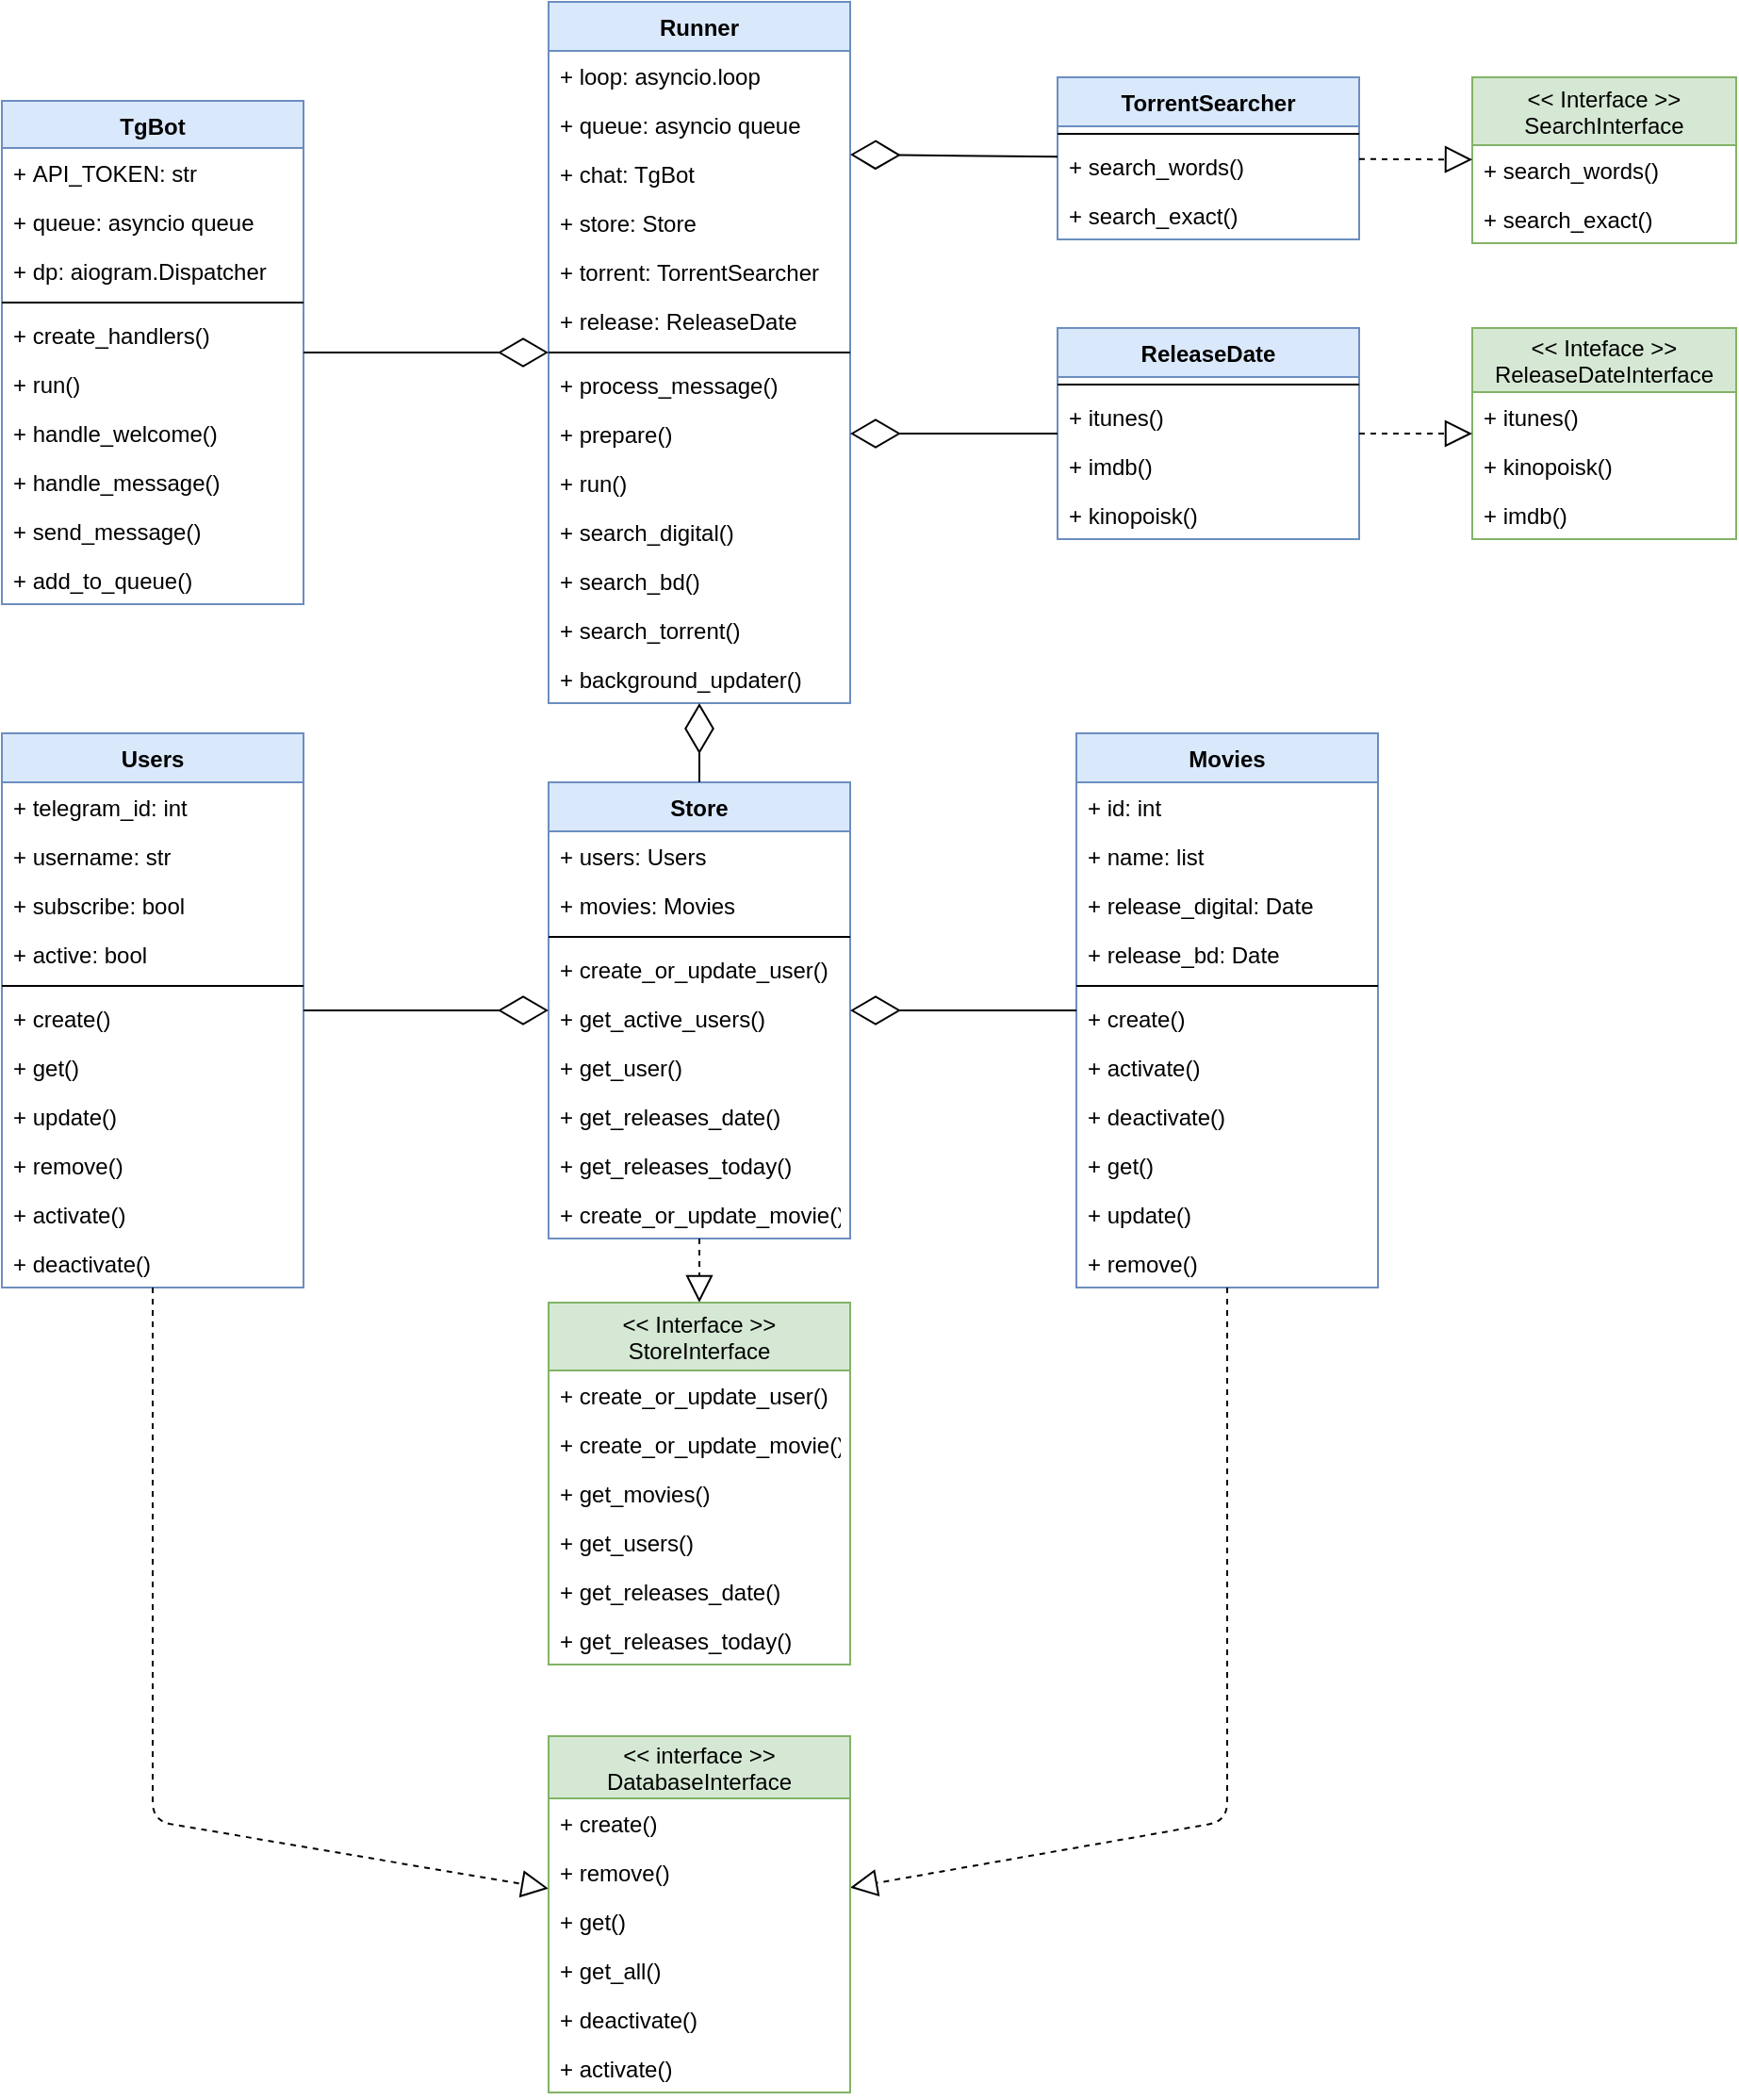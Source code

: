<mxfile version="12.5.3" type="device"><diagram name="Page-1" id="6133507b-19e7-1e82-6fc7-422aa6c4b21f"><mxGraphModel dx="1422" dy="821" grid="1" gridSize="10" guides="1" tooltips="1" connect="1" arrows="1" fold="1" page="1" pageScale="1" pageWidth="1100" pageHeight="850" background="#ffffff" math="0" shadow="0"><root><mxCell id="0"/><mxCell id="1" parent="0"/><mxCell id="A_A3yY_9cP4zEu8gquq9-5" value="Runner" style="swimlane;fontStyle=1;align=center;verticalAlign=top;childLayout=stackLayout;horizontal=1;startSize=26;horizontalStack=0;resizeParent=1;resizeParentMax=0;resizeLast=0;collapsible=1;marginBottom=0;fillColor=#dae8fc;strokeColor=#6c8ebf;" parent="1" vertex="1"><mxGeometry x="360" y="10" width="160" height="372" as="geometry"/></mxCell><mxCell id="n-fnsVEadGSnbu7D2a9y-12" value="+ loop: asyncio.loop" style="text;strokeColor=none;fillColor=none;align=left;verticalAlign=top;spacingLeft=4;spacingRight=4;overflow=hidden;rotatable=0;points=[[0,0.5],[1,0.5]];portConstraint=eastwest;dashed=1;dashPattern=1 4;" parent="A_A3yY_9cP4zEu8gquq9-5" vertex="1"><mxGeometry y="26" width="160" height="26" as="geometry"/></mxCell><mxCell id="n-fnsVEadGSnbu7D2a9y-112" value="+ queue: asyncio queue" style="text;strokeColor=none;fillColor=none;align=left;verticalAlign=top;spacingLeft=4;spacingRight=4;overflow=hidden;rotatable=0;points=[[0,0.5],[1,0.5]];portConstraint=eastwest;dashed=1;dashPattern=1 4;" parent="A_A3yY_9cP4zEu8gquq9-5" vertex="1"><mxGeometry y="52" width="160" height="26" as="geometry"/></mxCell><mxCell id="A_A3yY_9cP4zEu8gquq9-6" value="+ chat: TgBot" style="text;strokeColor=none;fillColor=none;align=left;verticalAlign=top;spacingLeft=4;spacingRight=4;overflow=hidden;rotatable=0;points=[[0,0.5],[1,0.5]];portConstraint=eastwest;dashed=1;dashPattern=1 4;" parent="A_A3yY_9cP4zEu8gquq9-5" vertex="1"><mxGeometry y="78" width="160" height="26" as="geometry"/></mxCell><mxCell id="A_A3yY_9cP4zEu8gquq9-9" value="+ store: Store" style="text;strokeColor=none;fillColor=none;align=left;verticalAlign=top;spacingLeft=4;spacingRight=4;overflow=hidden;rotatable=0;points=[[0,0.5],[1,0.5]];portConstraint=eastwest;dashed=1;dashPattern=1 4;" parent="A_A3yY_9cP4zEu8gquq9-5" vertex="1"><mxGeometry y="104" width="160" height="26" as="geometry"/></mxCell><mxCell id="n-fnsVEadGSnbu7D2a9y-109" value="+ torrent: TorrentSearcher" style="text;strokeColor=none;fillColor=none;align=left;verticalAlign=top;spacingLeft=4;spacingRight=4;overflow=hidden;rotatable=0;points=[[0,0.5],[1,0.5]];portConstraint=eastwest;dashed=1;dashPattern=1 4;" parent="A_A3yY_9cP4zEu8gquq9-5" vertex="1"><mxGeometry y="130" width="160" height="26" as="geometry"/></mxCell><mxCell id="n-fnsVEadGSnbu7D2a9y-110" value="+ release: ReleaseDate" style="text;strokeColor=none;fillColor=none;align=left;verticalAlign=top;spacingLeft=4;spacingRight=4;overflow=hidden;rotatable=0;points=[[0,0.5],[1,0.5]];portConstraint=eastwest;dashed=1;dashPattern=1 4;" parent="A_A3yY_9cP4zEu8gquq9-5" vertex="1"><mxGeometry y="156" width="160" height="26" as="geometry"/></mxCell><mxCell id="A_A3yY_9cP4zEu8gquq9-7" value="" style="line;strokeWidth=1;fillColor=none;align=left;verticalAlign=middle;spacingTop=-1;spacingLeft=3;spacingRight=3;rotatable=0;labelPosition=right;points=[];portConstraint=eastwest;" parent="A_A3yY_9cP4zEu8gquq9-5" vertex="1"><mxGeometry y="182" width="160" height="8" as="geometry"/></mxCell><mxCell id="A_A3yY_9cP4zEu8gquq9-8" value="+ process_message()" style="text;strokeColor=none;fillColor=none;align=left;verticalAlign=top;spacingLeft=4;spacingRight=4;overflow=hidden;rotatable=0;points=[[0,0.5],[1,0.5]];portConstraint=eastwest;" parent="A_A3yY_9cP4zEu8gquq9-5" vertex="1"><mxGeometry y="190" width="160" height="26" as="geometry"/></mxCell><mxCell id="n-fnsVEadGSnbu7D2a9y-15" value="+ prepare()" style="text;strokeColor=none;fillColor=none;align=left;verticalAlign=top;spacingLeft=4;spacingRight=4;overflow=hidden;rotatable=0;points=[[0,0.5],[1,0.5]];portConstraint=eastwest;" parent="A_A3yY_9cP4zEu8gquq9-5" vertex="1"><mxGeometry y="216" width="160" height="26" as="geometry"/></mxCell><mxCell id="n-fnsVEadGSnbu7D2a9y-17" value="+ run()" style="text;strokeColor=none;fillColor=none;align=left;verticalAlign=top;spacingLeft=4;spacingRight=4;overflow=hidden;rotatable=0;points=[[0,0.5],[1,0.5]];portConstraint=eastwest;" parent="A_A3yY_9cP4zEu8gquq9-5" vertex="1"><mxGeometry y="242" width="160" height="26" as="geometry"/></mxCell><mxCell id="n-fnsVEadGSnbu7D2a9y-16" value="+ search_digital()" style="text;strokeColor=none;fillColor=none;align=left;verticalAlign=top;spacingLeft=4;spacingRight=4;overflow=hidden;rotatable=0;points=[[0,0.5],[1,0.5]];portConstraint=eastwest;" parent="A_A3yY_9cP4zEu8gquq9-5" vertex="1"><mxGeometry y="268" width="160" height="26" as="geometry"/></mxCell><mxCell id="n-fnsVEadGSnbu7D2a9y-14" value="+ search_bd()" style="text;strokeColor=none;fillColor=none;align=left;verticalAlign=top;spacingLeft=4;spacingRight=4;overflow=hidden;rotatable=0;points=[[0,0.5],[1,0.5]];portConstraint=eastwest;" parent="A_A3yY_9cP4zEu8gquq9-5" vertex="1"><mxGeometry y="294" width="160" height="26" as="geometry"/></mxCell><mxCell id="n-fnsVEadGSnbu7D2a9y-13" value="+ search_torrent()" style="text;strokeColor=none;fillColor=none;align=left;verticalAlign=top;spacingLeft=4;spacingRight=4;overflow=hidden;rotatable=0;points=[[0,0.5],[1,0.5]];portConstraint=eastwest;" parent="A_A3yY_9cP4zEu8gquq9-5" vertex="1"><mxGeometry y="320" width="160" height="26" as="geometry"/></mxCell><mxCell id="n-fnsVEadGSnbu7D2a9y-126" value="+ background_updater()" style="text;strokeColor=none;fillColor=none;align=left;verticalAlign=top;spacingLeft=4;spacingRight=4;overflow=hidden;rotatable=0;points=[[0,0.5],[1,0.5]];portConstraint=eastwest;" parent="A_A3yY_9cP4zEu8gquq9-5" vertex="1"><mxGeometry y="346" width="160" height="26" as="geometry"/></mxCell><mxCell id="n-fnsVEadGSnbu7D2a9y-1" value="TgBot" style="swimlane;fontStyle=1;align=center;verticalAlign=top;childLayout=stackLayout;horizontal=1;startSize=25;horizontalStack=0;resizeParent=1;resizeParentMax=0;resizeLast=0;collapsible=1;marginBottom=0;fillColor=#dae8fc;strokeColor=#6c8ebf;" parent="1" vertex="1"><mxGeometry x="70" y="62.5" width="160" height="267" as="geometry"/></mxCell><mxCell id="n-fnsVEadGSnbu7D2a9y-2" value="+ API_TOKEN: str" style="text;align=left;verticalAlign=top;spacingLeft=4;spacingRight=4;overflow=hidden;rotatable=0;points=[[0,0.5],[1,0.5]];portConstraint=eastwest;" parent="n-fnsVEadGSnbu7D2a9y-1" vertex="1"><mxGeometry y="25" width="160" height="26" as="geometry"/></mxCell><mxCell id="n-fnsVEadGSnbu7D2a9y-5" value="+ queue: asyncio queue" style="text;strokeColor=none;fillColor=none;align=left;verticalAlign=top;spacingLeft=4;spacingRight=4;overflow=hidden;rotatable=0;points=[[0,0.5],[1,0.5]];portConstraint=eastwest;" parent="n-fnsVEadGSnbu7D2a9y-1" vertex="1"><mxGeometry y="51" width="160" height="26" as="geometry"/></mxCell><mxCell id="n-fnsVEadGSnbu7D2a9y-6" value="+ dp: aiogram.Dispatcher" style="text;strokeColor=none;fillColor=none;align=left;verticalAlign=top;spacingLeft=4;spacingRight=4;overflow=hidden;rotatable=0;points=[[0,0.5],[1,0.5]];portConstraint=eastwest;" parent="n-fnsVEadGSnbu7D2a9y-1" vertex="1"><mxGeometry y="77" width="160" height="26" as="geometry"/></mxCell><mxCell id="n-fnsVEadGSnbu7D2a9y-3" value="" style="line;strokeWidth=1;fillColor=none;align=left;verticalAlign=middle;spacingTop=-1;spacingLeft=3;spacingRight=3;rotatable=0;labelPosition=right;points=[];portConstraint=eastwest;" parent="n-fnsVEadGSnbu7D2a9y-1" vertex="1"><mxGeometry y="103" width="160" height="8" as="geometry"/></mxCell><mxCell id="n-fnsVEadGSnbu7D2a9y-4" value="+ create_handlers()" style="text;strokeColor=none;fillColor=none;align=left;verticalAlign=top;spacingLeft=4;spacingRight=4;overflow=hidden;rotatable=0;points=[[0,0.5],[1,0.5]];portConstraint=eastwest;" parent="n-fnsVEadGSnbu7D2a9y-1" vertex="1"><mxGeometry y="111" width="160" height="26" as="geometry"/></mxCell><mxCell id="n-fnsVEadGSnbu7D2a9y-9" value="+ run()" style="text;strokeColor=none;fillColor=none;align=left;verticalAlign=top;spacingLeft=4;spacingRight=4;overflow=hidden;rotatable=0;points=[[0,0.5],[1,0.5]];portConstraint=eastwest;" parent="n-fnsVEadGSnbu7D2a9y-1" vertex="1"><mxGeometry y="137" width="160" height="26" as="geometry"/></mxCell><mxCell id="n-fnsVEadGSnbu7D2a9y-7" value="+ handle_welcome()" style="text;strokeColor=none;fillColor=none;align=left;verticalAlign=top;spacingLeft=4;spacingRight=4;overflow=hidden;rotatable=0;points=[[0,0.5],[1,0.5]];portConstraint=eastwest;" parent="n-fnsVEadGSnbu7D2a9y-1" vertex="1"><mxGeometry y="163" width="160" height="26" as="geometry"/></mxCell><mxCell id="n-fnsVEadGSnbu7D2a9y-111" value="+ handle_message()" style="text;strokeColor=none;fillColor=none;align=left;verticalAlign=top;spacingLeft=4;spacingRight=4;overflow=hidden;rotatable=0;points=[[0,0.5],[1,0.5]];portConstraint=eastwest;" parent="n-fnsVEadGSnbu7D2a9y-1" vertex="1"><mxGeometry y="189" width="160" height="26" as="geometry"/></mxCell><mxCell id="n-fnsVEadGSnbu7D2a9y-8" value="+ send_message()" style="text;strokeColor=none;fillColor=none;align=left;verticalAlign=top;spacingLeft=4;spacingRight=4;overflow=hidden;rotatable=0;points=[[0,0.5],[1,0.5]];portConstraint=eastwest;" parent="n-fnsVEadGSnbu7D2a9y-1" vertex="1"><mxGeometry y="215" width="160" height="26" as="geometry"/></mxCell><mxCell id="n-fnsVEadGSnbu7D2a9y-108" value="+ add_to_queue()" style="text;strokeColor=none;fillColor=none;align=left;verticalAlign=top;spacingLeft=4;spacingRight=4;overflow=hidden;rotatable=0;points=[[0,0.5],[1,0.5]];portConstraint=eastwest;" parent="n-fnsVEadGSnbu7D2a9y-1" vertex="1"><mxGeometry y="241" width="160" height="26" as="geometry"/></mxCell><mxCell id="n-fnsVEadGSnbu7D2a9y-27" value="TorrentSearcher" style="swimlane;fontStyle=1;align=center;verticalAlign=top;childLayout=stackLayout;horizontal=1;startSize=26;horizontalStack=0;resizeParent=1;resizeParentMax=0;resizeLast=0;collapsible=1;marginBottom=0;fillColor=#dae8fc;strokeColor=#6c8ebf;" parent="1" vertex="1"><mxGeometry x="630" y="50" width="160" height="86" as="geometry"/></mxCell><mxCell id="n-fnsVEadGSnbu7D2a9y-29" value="" style="line;strokeWidth=1;fillColor=none;align=left;verticalAlign=middle;spacingTop=-1;spacingLeft=3;spacingRight=3;rotatable=0;labelPosition=right;points=[];portConstraint=eastwest;" parent="n-fnsVEadGSnbu7D2a9y-27" vertex="1"><mxGeometry y="26" width="160" height="8" as="geometry"/></mxCell><mxCell id="n-fnsVEadGSnbu7D2a9y-93" value="+ search_words()" style="text;strokeColor=none;fillColor=none;align=left;verticalAlign=top;spacingLeft=4;spacingRight=4;overflow=hidden;rotatable=0;points=[[0,0.5],[1,0.5]];portConstraint=eastwest;" parent="n-fnsVEadGSnbu7D2a9y-27" vertex="1"><mxGeometry y="34" width="160" height="26" as="geometry"/></mxCell><mxCell id="n-fnsVEadGSnbu7D2a9y-94" value="+ search_exact()" style="text;strokeColor=none;fillColor=none;align=left;verticalAlign=top;spacingLeft=4;spacingRight=4;overflow=hidden;rotatable=0;points=[[0,0.5],[1,0.5]];portConstraint=eastwest;" parent="n-fnsVEadGSnbu7D2a9y-27" vertex="1"><mxGeometry y="60" width="160" height="26" as="geometry"/></mxCell><mxCell id="n-fnsVEadGSnbu7D2a9y-32" value="Store" style="swimlane;fontStyle=1;align=center;verticalAlign=top;childLayout=stackLayout;horizontal=1;startSize=26;horizontalStack=0;resizeParent=1;resizeParentMax=0;resizeLast=0;collapsible=1;marginBottom=0;fillColor=#dae8fc;strokeColor=#6c8ebf;" parent="1" vertex="1"><mxGeometry x="360" y="424" width="160" height="242" as="geometry"/></mxCell><mxCell id="n-fnsVEadGSnbu7D2a9y-33" value="+ users: Users" style="text;strokeColor=none;fillColor=none;align=left;verticalAlign=top;spacingLeft=4;spacingRight=4;overflow=hidden;rotatable=0;points=[[0,0.5],[1,0.5]];portConstraint=eastwest;" parent="n-fnsVEadGSnbu7D2a9y-32" vertex="1"><mxGeometry y="26" width="160" height="26" as="geometry"/></mxCell><mxCell id="n-fnsVEadGSnbu7D2a9y-72" value="+ movies: Movies" style="text;strokeColor=none;fillColor=none;align=left;verticalAlign=top;spacingLeft=4;spacingRight=4;overflow=hidden;rotatable=0;points=[[0,0.5],[1,0.5]];portConstraint=eastwest;" parent="n-fnsVEadGSnbu7D2a9y-32" vertex="1"><mxGeometry y="52" width="160" height="26" as="geometry"/></mxCell><mxCell id="n-fnsVEadGSnbu7D2a9y-34" value="" style="line;strokeWidth=1;fillColor=none;align=left;verticalAlign=middle;spacingTop=-1;spacingLeft=3;spacingRight=3;rotatable=0;labelPosition=right;points=[];portConstraint=eastwest;" parent="n-fnsVEadGSnbu7D2a9y-32" vertex="1"><mxGeometry y="78" width="160" height="8" as="geometry"/></mxCell><mxCell id="n-fnsVEadGSnbu7D2a9y-95" value="+ create_or_update_user()" style="text;strokeColor=none;fillColor=none;align=left;verticalAlign=top;spacingLeft=4;spacingRight=4;overflow=hidden;rotatable=0;points=[[0,0.5],[1,0.5]];portConstraint=eastwest;" parent="n-fnsVEadGSnbu7D2a9y-32" vertex="1"><mxGeometry y="86" width="160" height="26" as="geometry"/></mxCell><mxCell id="kisDshBuCHSeJyXTwReB-1" value="+ get_active_users()" style="text;strokeColor=none;fillColor=none;align=left;verticalAlign=top;spacingLeft=4;spacingRight=4;overflow=hidden;rotatable=0;points=[[0,0.5],[1,0.5]];portConstraint=eastwest;" vertex="1" parent="n-fnsVEadGSnbu7D2a9y-32"><mxGeometry y="112" width="160" height="26" as="geometry"/></mxCell><mxCell id="kisDshBuCHSeJyXTwReB-2" value="+ get_user()" style="text;strokeColor=none;fillColor=none;align=left;verticalAlign=top;spacingLeft=4;spacingRight=4;overflow=hidden;rotatable=0;points=[[0,0.5],[1,0.5]];portConstraint=eastwest;" vertex="1" parent="n-fnsVEadGSnbu7D2a9y-32"><mxGeometry y="138" width="160" height="26" as="geometry"/></mxCell><mxCell id="n-fnsVEadGSnbu7D2a9y-98" value="+ get_releases_date()" style="text;strokeColor=none;fillColor=none;align=left;verticalAlign=top;spacingLeft=4;spacingRight=4;overflow=hidden;rotatable=0;points=[[0,0.5],[1,0.5]];portConstraint=eastwest;" parent="n-fnsVEadGSnbu7D2a9y-32" vertex="1"><mxGeometry y="164" width="160" height="26" as="geometry"/></mxCell><mxCell id="n-fnsVEadGSnbu7D2a9y-97" value="+ get_releases_today()" style="text;strokeColor=none;fillColor=none;align=left;verticalAlign=top;spacingLeft=4;spacingRight=4;overflow=hidden;rotatable=0;points=[[0,0.5],[1,0.5]];portConstraint=eastwest;" parent="n-fnsVEadGSnbu7D2a9y-32" vertex="1"><mxGeometry y="190" width="160" height="26" as="geometry"/></mxCell><mxCell id="n-fnsVEadGSnbu7D2a9y-96" value="+ create_or_update_movie()" style="text;strokeColor=none;fillColor=none;align=left;verticalAlign=top;spacingLeft=4;spacingRight=4;overflow=hidden;rotatable=0;points=[[0,0.5],[1,0.5]];portConstraint=eastwest;" parent="n-fnsVEadGSnbu7D2a9y-32" vertex="1"><mxGeometry y="216" width="160" height="26" as="geometry"/></mxCell><mxCell id="n-fnsVEadGSnbu7D2a9y-36" value="Users" style="swimlane;fontStyle=1;align=center;verticalAlign=top;childLayout=stackLayout;horizontal=1;startSize=26;horizontalStack=0;resizeParent=1;resizeParentMax=0;resizeLast=0;collapsible=1;marginBottom=0;fillColor=#dae8fc;strokeColor=#6c8ebf;" parent="1" vertex="1"><mxGeometry x="70" y="398" width="160" height="294" as="geometry"/></mxCell><mxCell id="n-fnsVEadGSnbu7D2a9y-37" value="+ telegram_id: int" style="text;strokeColor=none;fillColor=none;align=left;verticalAlign=top;spacingLeft=4;spacingRight=4;overflow=hidden;rotatable=0;points=[[0,0.5],[1,0.5]];portConstraint=eastwest;" parent="n-fnsVEadGSnbu7D2a9y-36" vertex="1"><mxGeometry y="26" width="160" height="26" as="geometry"/></mxCell><mxCell id="n-fnsVEadGSnbu7D2a9y-49" value="+ username: str" style="text;strokeColor=none;fillColor=none;align=left;verticalAlign=top;spacingLeft=4;spacingRight=4;overflow=hidden;rotatable=0;points=[[0,0.5],[1,0.5]];portConstraint=eastwest;" parent="n-fnsVEadGSnbu7D2a9y-36" vertex="1"><mxGeometry y="52" width="160" height="26" as="geometry"/></mxCell><mxCell id="n-fnsVEadGSnbu7D2a9y-50" value="+ subscribe: bool" style="text;strokeColor=none;fillColor=none;align=left;verticalAlign=top;spacingLeft=4;spacingRight=4;overflow=hidden;rotatable=0;points=[[0,0.5],[1,0.5]];portConstraint=eastwest;" parent="n-fnsVEadGSnbu7D2a9y-36" vertex="1"><mxGeometry y="78" width="160" height="26" as="geometry"/></mxCell><mxCell id="n-fnsVEadGSnbu7D2a9y-51" value="+ active: bool" style="text;strokeColor=none;fillColor=none;align=left;verticalAlign=top;spacingLeft=4;spacingRight=4;overflow=hidden;rotatable=0;points=[[0,0.5],[1,0.5]];portConstraint=eastwest;" parent="n-fnsVEadGSnbu7D2a9y-36" vertex="1"><mxGeometry y="104" width="160" height="26" as="geometry"/></mxCell><mxCell id="n-fnsVEadGSnbu7D2a9y-38" value="" style="line;strokeWidth=1;fillColor=none;align=left;verticalAlign=middle;spacingTop=-1;spacingLeft=3;spacingRight=3;rotatable=0;labelPosition=right;points=[];portConstraint=eastwest;" parent="n-fnsVEadGSnbu7D2a9y-36" vertex="1"><mxGeometry y="130" width="160" height="8" as="geometry"/></mxCell><mxCell id="n-fnsVEadGSnbu7D2a9y-54" value="+ create()" style="text;strokeColor=none;fillColor=none;align=left;verticalAlign=top;spacingLeft=4;spacingRight=4;overflow=hidden;rotatable=0;points=[[0,0.5],[1,0.5]];portConstraint=eastwest;" parent="n-fnsVEadGSnbu7D2a9y-36" vertex="1"><mxGeometry y="138" width="160" height="26" as="geometry"/></mxCell><mxCell id="n-fnsVEadGSnbu7D2a9y-39" value="+ get()" style="text;strokeColor=none;fillColor=none;align=left;verticalAlign=top;spacingLeft=4;spacingRight=4;overflow=hidden;rotatable=0;points=[[0,0.5],[1,0.5]];portConstraint=eastwest;" parent="n-fnsVEadGSnbu7D2a9y-36" vertex="1"><mxGeometry y="164" width="160" height="26" as="geometry"/></mxCell><mxCell id="n-fnsVEadGSnbu7D2a9y-52" value="+ update()" style="text;strokeColor=none;fillColor=none;align=left;verticalAlign=top;spacingLeft=4;spacingRight=4;overflow=hidden;rotatable=0;points=[[0,0.5],[1,0.5]];portConstraint=eastwest;" parent="n-fnsVEadGSnbu7D2a9y-36" vertex="1"><mxGeometry y="190" width="160" height="26" as="geometry"/></mxCell><mxCell id="n-fnsVEadGSnbu7D2a9y-53" value="+ remove()" style="text;strokeColor=none;fillColor=none;align=left;verticalAlign=top;spacingLeft=4;spacingRight=4;overflow=hidden;rotatable=0;points=[[0,0.5],[1,0.5]];portConstraint=eastwest;" parent="n-fnsVEadGSnbu7D2a9y-36" vertex="1"><mxGeometry y="216" width="160" height="26" as="geometry"/></mxCell><mxCell id="n-fnsVEadGSnbu7D2a9y-55" value="+ activate()" style="text;strokeColor=none;fillColor=none;align=left;verticalAlign=top;spacingLeft=4;spacingRight=4;overflow=hidden;rotatable=0;points=[[0,0.5],[1,0.5]];portConstraint=eastwest;" parent="n-fnsVEadGSnbu7D2a9y-36" vertex="1"><mxGeometry y="242" width="160" height="26" as="geometry"/></mxCell><mxCell id="n-fnsVEadGSnbu7D2a9y-56" value="+ deactivate()" style="text;strokeColor=none;fillColor=none;align=left;verticalAlign=top;spacingLeft=4;spacingRight=4;overflow=hidden;rotatable=0;points=[[0,0.5],[1,0.5]];portConstraint=eastwest;" parent="n-fnsVEadGSnbu7D2a9y-36" vertex="1"><mxGeometry y="268" width="160" height="26" as="geometry"/></mxCell><mxCell id="n-fnsVEadGSnbu7D2a9y-40" value="Movies" style="swimlane;fontStyle=1;align=center;verticalAlign=top;childLayout=stackLayout;horizontal=1;startSize=26;horizontalStack=0;resizeParent=1;resizeParentMax=0;resizeLast=0;collapsible=1;marginBottom=0;fillColor=#dae8fc;strokeColor=#6c8ebf;" parent="1" vertex="1"><mxGeometry x="640" y="398" width="160" height="294" as="geometry"/></mxCell><mxCell id="n-fnsVEadGSnbu7D2a9y-41" value="+ id: int" style="text;strokeColor=none;fillColor=none;align=left;verticalAlign=top;spacingLeft=4;spacingRight=4;overflow=hidden;rotatable=0;points=[[0,0.5],[1,0.5]];portConstraint=eastwest;" parent="n-fnsVEadGSnbu7D2a9y-40" vertex="1"><mxGeometry y="26" width="160" height="26" as="geometry"/></mxCell><mxCell id="n-fnsVEadGSnbu7D2a9y-59" value="+ name: list" style="text;strokeColor=none;fillColor=none;align=left;verticalAlign=top;spacingLeft=4;spacingRight=4;overflow=hidden;rotatable=0;points=[[0,0.5],[1,0.5]];portConstraint=eastwest;" parent="n-fnsVEadGSnbu7D2a9y-40" vertex="1"><mxGeometry y="52" width="160" height="26" as="geometry"/></mxCell><mxCell id="n-fnsVEadGSnbu7D2a9y-60" value="+ release_digital: Date" style="text;strokeColor=none;fillColor=none;align=left;verticalAlign=top;spacingLeft=4;spacingRight=4;overflow=hidden;rotatable=0;points=[[0,0.5],[1,0.5]];portConstraint=eastwest;" parent="n-fnsVEadGSnbu7D2a9y-40" vertex="1"><mxGeometry y="78" width="160" height="26" as="geometry"/></mxCell><mxCell id="n-fnsVEadGSnbu7D2a9y-62" value="+ release_bd: Date" style="text;strokeColor=none;fillColor=none;align=left;verticalAlign=top;spacingLeft=4;spacingRight=4;overflow=hidden;rotatable=0;points=[[0,0.5],[1,0.5]];portConstraint=eastwest;" parent="n-fnsVEadGSnbu7D2a9y-40" vertex="1"><mxGeometry y="104" width="160" height="26" as="geometry"/></mxCell><mxCell id="n-fnsVEadGSnbu7D2a9y-42" value="" style="line;strokeWidth=1;fillColor=none;align=left;verticalAlign=middle;spacingTop=-1;spacingLeft=3;spacingRight=3;rotatable=0;labelPosition=right;points=[];portConstraint=eastwest;" parent="n-fnsVEadGSnbu7D2a9y-40" vertex="1"><mxGeometry y="130" width="160" height="8" as="geometry"/></mxCell><mxCell id="YgwN0Q7a7En2pJFjrs_2-22" value="+ create()" style="text;strokeColor=none;fillColor=none;align=left;verticalAlign=top;spacingLeft=4;spacingRight=4;overflow=hidden;rotatable=0;points=[[0,0.5],[1,0.5]];portConstraint=eastwest;" parent="n-fnsVEadGSnbu7D2a9y-40" vertex="1"><mxGeometry y="138" width="160" height="26" as="geometry"/></mxCell><mxCell id="YgwN0Q7a7En2pJFjrs_2-27" value="+ activate()" style="text;strokeColor=none;fillColor=none;align=left;verticalAlign=top;spacingLeft=4;spacingRight=4;overflow=hidden;rotatable=0;points=[[0,0.5],[1,0.5]];portConstraint=eastwest;" parent="n-fnsVEadGSnbu7D2a9y-40" vertex="1"><mxGeometry y="164" width="160" height="26" as="geometry"/></mxCell><mxCell id="YgwN0Q7a7En2pJFjrs_2-26" value="+ deactivate()" style="text;strokeColor=none;fillColor=none;align=left;verticalAlign=top;spacingLeft=4;spacingRight=4;overflow=hidden;rotatable=0;points=[[0,0.5],[1,0.5]];portConstraint=eastwest;" parent="n-fnsVEadGSnbu7D2a9y-40" vertex="1"><mxGeometry y="190" width="160" height="26" as="geometry"/></mxCell><mxCell id="YgwN0Q7a7En2pJFjrs_2-25" value="+ get()" style="text;strokeColor=none;fillColor=none;align=left;verticalAlign=top;spacingLeft=4;spacingRight=4;overflow=hidden;rotatable=0;points=[[0,0.5],[1,0.5]];portConstraint=eastwest;" parent="n-fnsVEadGSnbu7D2a9y-40" vertex="1"><mxGeometry y="216" width="160" height="26" as="geometry"/></mxCell><mxCell id="YgwN0Q7a7En2pJFjrs_2-24" value="+ update()" style="text;strokeColor=none;fillColor=none;align=left;verticalAlign=top;spacingLeft=4;spacingRight=4;overflow=hidden;rotatable=0;points=[[0,0.5],[1,0.5]];portConstraint=eastwest;" parent="n-fnsVEadGSnbu7D2a9y-40" vertex="1"><mxGeometry y="242" width="160" height="26" as="geometry"/></mxCell><mxCell id="YgwN0Q7a7En2pJFjrs_2-23" value="+ remove()" style="text;strokeColor=none;fillColor=none;align=left;verticalAlign=top;spacingLeft=4;spacingRight=4;overflow=hidden;rotatable=0;points=[[0,0.5],[1,0.5]];portConstraint=eastwest;" parent="n-fnsVEadGSnbu7D2a9y-40" vertex="1"><mxGeometry y="268" width="160" height="26" as="geometry"/></mxCell><mxCell id="n-fnsVEadGSnbu7D2a9y-46" value="" style="endArrow=diamondThin;endFill=0;endSize=24;html=1;exitX=0.5;exitY=0;exitDx=0;exitDy=0;" parent="1" source="n-fnsVEadGSnbu7D2a9y-32" target="A_A3yY_9cP4zEu8gquq9-5" edge="1"><mxGeometry width="160" relative="1" as="geometry"><mxPoint x="40" y="720" as="sourcePoint"/><mxPoint x="550" y="390" as="targetPoint"/><Array as="points"/></mxGeometry></mxCell><mxCell id="n-fnsVEadGSnbu7D2a9y-47" value="" style="endArrow=diamondThin;endFill=0;endSize=24;html=1;" parent="1" source="n-fnsVEadGSnbu7D2a9y-36" target="n-fnsVEadGSnbu7D2a9y-32" edge="1"><mxGeometry width="160" relative="1" as="geometry"><mxPoint x="40" y="720" as="sourcePoint"/><mxPoint x="330" y="430" as="targetPoint"/></mxGeometry></mxCell><mxCell id="n-fnsVEadGSnbu7D2a9y-48" value="" style="endArrow=diamondThin;endFill=0;endSize=24;html=1;" parent="1" source="n-fnsVEadGSnbu7D2a9y-40" target="n-fnsVEadGSnbu7D2a9y-32" edge="1"><mxGeometry width="160" relative="1" as="geometry"><mxPoint x="40" y="720" as="sourcePoint"/><mxPoint x="200" y="720" as="targetPoint"/></mxGeometry></mxCell><mxCell id="n-fnsVEadGSnbu7D2a9y-76" value="" style="endArrow=diamondThin;endFill=0;endSize=24;html=1;" parent="1" source="n-fnsVEadGSnbu7D2a9y-1" target="A_A3yY_9cP4zEu8gquq9-5" edge="1"><mxGeometry width="160" relative="1" as="geometry"><mxPoint x="230" y="380" as="sourcePoint"/><mxPoint x="500" y="50" as="targetPoint"/></mxGeometry></mxCell><mxCell id="n-fnsVEadGSnbu7D2a9y-86" value="" style="endArrow=block;dashed=1;endFill=0;endSize=12;html=1;" parent="1" source="n-fnsVEadGSnbu7D2a9y-32" target="n-fnsVEadGSnbu7D2a9y-113" edge="1"><mxGeometry width="160" relative="1" as="geometry"><mxPoint x="-110" y="1030" as="sourcePoint"/><mxPoint x="50" y="1030" as="targetPoint"/></mxGeometry></mxCell><mxCell id="n-fnsVEadGSnbu7D2a9y-88" value="&lt;&lt; Interface &gt;&gt;&#10;SearchInterface" style="swimlane;fontStyle=0;childLayout=stackLayout;horizontal=1;startSize=36;fillColor=#d5e8d4;horizontalStack=0;resizeParent=1;resizeParentMax=0;resizeLast=0;collapsible=1;marginBottom=0;strokeColor=#82b366;" parent="1" vertex="1"><mxGeometry x="850" y="50" width="140" height="88" as="geometry"/></mxCell><mxCell id="n-fnsVEadGSnbu7D2a9y-90" value="+ search_words()" style="text;strokeColor=none;fillColor=none;align=left;verticalAlign=top;spacingLeft=4;spacingRight=4;overflow=hidden;rotatable=0;points=[[0,0.5],[1,0.5]];portConstraint=eastwest;" parent="n-fnsVEadGSnbu7D2a9y-88" vertex="1"><mxGeometry y="36" width="140" height="26" as="geometry"/></mxCell><mxCell id="n-fnsVEadGSnbu7D2a9y-91" value="+ search_exact()" style="text;strokeColor=none;fillColor=none;align=left;verticalAlign=top;spacingLeft=4;spacingRight=4;overflow=hidden;rotatable=0;points=[[0,0.5],[1,0.5]];portConstraint=eastwest;" parent="n-fnsVEadGSnbu7D2a9y-88" vertex="1"><mxGeometry y="62" width="140" height="26" as="geometry"/></mxCell><mxCell id="n-fnsVEadGSnbu7D2a9y-92" value="" style="endArrow=block;dashed=1;endFill=0;endSize=12;html=1;" parent="1" source="n-fnsVEadGSnbu7D2a9y-27" target="n-fnsVEadGSnbu7D2a9y-88" edge="1"><mxGeometry width="160" relative="1" as="geometry"><mxPoint x="700" y="190" as="sourcePoint"/><mxPoint x="860" y="190" as="targetPoint"/></mxGeometry></mxCell><mxCell id="n-fnsVEadGSnbu7D2a9y-99" value="&lt;&lt; Inteface &gt;&gt;&#10;ReleaseDateInterface" style="swimlane;fontStyle=0;childLayout=stackLayout;horizontal=1;startSize=34;fillColor=#d5e8d4;horizontalStack=0;resizeParent=1;resizeParentMax=0;resizeLast=0;collapsible=1;marginBottom=0;strokeColor=#82b366;" parent="1" vertex="1"><mxGeometry x="850" y="183" width="140" height="112" as="geometry"/></mxCell><mxCell id="n-fnsVEadGSnbu7D2a9y-100" value="+ itunes()" style="text;strokeColor=none;fillColor=none;align=left;verticalAlign=top;spacingLeft=4;spacingRight=4;overflow=hidden;rotatable=0;points=[[0,0.5],[1,0.5]];portConstraint=eastwest;" parent="n-fnsVEadGSnbu7D2a9y-99" vertex="1"><mxGeometry y="34" width="140" height="26" as="geometry"/></mxCell><mxCell id="n-fnsVEadGSnbu7D2a9y-101" value="+ kinopoisk()" style="text;strokeColor=none;fillColor=none;align=left;verticalAlign=top;spacingLeft=4;spacingRight=4;overflow=hidden;rotatable=0;points=[[0,0.5],[1,0.5]];portConstraint=eastwest;" parent="n-fnsVEadGSnbu7D2a9y-99" vertex="1"><mxGeometry y="60" width="140" height="26" as="geometry"/></mxCell><mxCell id="n-fnsVEadGSnbu7D2a9y-102" value="+ imdb()" style="text;strokeColor=none;fillColor=none;align=left;verticalAlign=top;spacingLeft=4;spacingRight=4;overflow=hidden;rotatable=0;points=[[0,0.5],[1,0.5]];portConstraint=eastwest;" parent="n-fnsVEadGSnbu7D2a9y-99" vertex="1"><mxGeometry y="86" width="140" height="26" as="geometry"/></mxCell><mxCell id="n-fnsVEadGSnbu7D2a9y-103" value="ReleaseDate" style="swimlane;fontStyle=1;align=center;verticalAlign=top;childLayout=stackLayout;horizontal=1;startSize=26;horizontalStack=0;resizeParent=1;resizeParentMax=0;resizeLast=0;collapsible=1;marginBottom=0;fillColor=#dae8fc;strokeColor=#6c8ebf;" parent="1" vertex="1"><mxGeometry x="630" y="183" width="160" height="112" as="geometry"/></mxCell><mxCell id="n-fnsVEadGSnbu7D2a9y-105" value="" style="line;strokeWidth=1;fillColor=none;align=left;verticalAlign=middle;spacingTop=-1;spacingLeft=3;spacingRight=3;rotatable=0;labelPosition=right;points=[];portConstraint=eastwest;" parent="n-fnsVEadGSnbu7D2a9y-103" vertex="1"><mxGeometry y="26" width="160" height="8" as="geometry"/></mxCell><mxCell id="n-fnsVEadGSnbu7D2a9y-121" value="+ itunes()" style="text;strokeColor=none;fillColor=none;align=left;verticalAlign=top;spacingLeft=4;spacingRight=4;overflow=hidden;rotatable=0;points=[[0,0.5],[1,0.5]];portConstraint=eastwest;" parent="n-fnsVEadGSnbu7D2a9y-103" vertex="1"><mxGeometry y="34" width="160" height="26" as="geometry"/></mxCell><mxCell id="n-fnsVEadGSnbu7D2a9y-123" value="+ imdb()" style="text;strokeColor=none;fillColor=none;align=left;verticalAlign=top;spacingLeft=4;spacingRight=4;overflow=hidden;rotatable=0;points=[[0,0.5],[1,0.5]];portConstraint=eastwest;" parent="n-fnsVEadGSnbu7D2a9y-103" vertex="1"><mxGeometry y="60" width="160" height="26" as="geometry"/></mxCell><mxCell id="n-fnsVEadGSnbu7D2a9y-122" value="+ kinopoisk()" style="text;strokeColor=none;fillColor=none;align=left;verticalAlign=top;spacingLeft=4;spacingRight=4;overflow=hidden;rotatable=0;points=[[0,0.5],[1,0.5]];portConstraint=eastwest;" parent="n-fnsVEadGSnbu7D2a9y-103" vertex="1"><mxGeometry y="86" width="160" height="26" as="geometry"/></mxCell><mxCell id="n-fnsVEadGSnbu7D2a9y-107" value="" style="endArrow=block;dashed=1;endFill=0;endSize=12;html=1;" parent="1" source="n-fnsVEadGSnbu7D2a9y-103" target="n-fnsVEadGSnbu7D2a9y-99" edge="1"><mxGeometry width="160" relative="1" as="geometry"><mxPoint x="650" y="280.5" as="sourcePoint"/><mxPoint x="810" y="280.5" as="targetPoint"/></mxGeometry></mxCell><mxCell id="n-fnsVEadGSnbu7D2a9y-113" value="&lt;&lt; Interface &gt;&gt;&#10;StoreInterface" style="swimlane;fontStyle=0;childLayout=stackLayout;horizontal=1;startSize=36;fillColor=#d5e8d4;horizontalStack=0;resizeParent=1;resizeParentMax=0;resizeLast=0;collapsible=1;marginBottom=0;strokeColor=#82b366;" parent="1" vertex="1"><mxGeometry x="360" y="700" width="160" height="192" as="geometry"/></mxCell><mxCell id="n-fnsVEadGSnbu7D2a9y-117" value="+ create_or_update_user()" style="text;strokeColor=none;fillColor=none;align=left;verticalAlign=top;spacingLeft=4;spacingRight=4;overflow=hidden;rotatable=0;points=[[0,0.5],[1,0.5]];portConstraint=eastwest;" parent="n-fnsVEadGSnbu7D2a9y-113" vertex="1"><mxGeometry y="36" width="160" height="26" as="geometry"/></mxCell><mxCell id="n-fnsVEadGSnbu7D2a9y-118" value="+ create_or_update_movie()" style="text;strokeColor=none;fillColor=none;align=left;verticalAlign=top;spacingLeft=4;spacingRight=4;overflow=hidden;rotatable=0;points=[[0,0.5],[1,0.5]];portConstraint=eastwest;" parent="n-fnsVEadGSnbu7D2a9y-113" vertex="1"><mxGeometry y="62" width="160" height="26" as="geometry"/></mxCell><mxCell id="kisDshBuCHSeJyXTwReB-5" value="+ get_movies()" style="text;strokeColor=none;fillColor=none;align=left;verticalAlign=top;spacingLeft=4;spacingRight=4;overflow=hidden;rotatable=0;points=[[0,0.5],[1,0.5]];portConstraint=eastwest;" vertex="1" parent="n-fnsVEadGSnbu7D2a9y-113"><mxGeometry y="88" width="160" height="26" as="geometry"/></mxCell><mxCell id="kisDshBuCHSeJyXTwReB-4" value="+ get_users()" style="text;strokeColor=none;fillColor=none;align=left;verticalAlign=top;spacingLeft=4;spacingRight=4;overflow=hidden;rotatable=0;points=[[0,0.5],[1,0.5]];portConstraint=eastwest;" vertex="1" parent="n-fnsVEadGSnbu7D2a9y-113"><mxGeometry y="114" width="160" height="26" as="geometry"/></mxCell><mxCell id="n-fnsVEadGSnbu7D2a9y-120" value="+ get_releases_date()" style="text;strokeColor=none;fillColor=none;align=left;verticalAlign=top;spacingLeft=4;spacingRight=4;overflow=hidden;rotatable=0;points=[[0,0.5],[1,0.5]];portConstraint=eastwest;" parent="n-fnsVEadGSnbu7D2a9y-113" vertex="1"><mxGeometry y="140" width="160" height="26" as="geometry"/></mxCell><mxCell id="n-fnsVEadGSnbu7D2a9y-119" value="+ get_releases_today()" style="text;strokeColor=none;fillColor=none;align=left;verticalAlign=top;spacingLeft=4;spacingRight=4;overflow=hidden;rotatable=0;points=[[0,0.5],[1,0.5]];portConstraint=eastwest;" parent="n-fnsVEadGSnbu7D2a9y-113" vertex="1"><mxGeometry y="166" width="160" height="26" as="geometry"/></mxCell><mxCell id="n-fnsVEadGSnbu7D2a9y-127" value="" style="endArrow=diamondThin;endFill=0;endSize=24;html=1;entryX=1;entryY=0.5;entryDx=0;entryDy=0;" parent="1" source="n-fnsVEadGSnbu7D2a9y-103" target="n-fnsVEadGSnbu7D2a9y-15" edge="1"><mxGeometry width="160" relative="1" as="geometry"><mxPoint x="650" y="333" as="sourcePoint"/><mxPoint x="810" y="333" as="targetPoint"/></mxGeometry></mxCell><mxCell id="n-fnsVEadGSnbu7D2a9y-128" value="" style="endArrow=diamondThin;endFill=0;endSize=24;html=1;entryX=1;entryY=0.115;entryDx=0;entryDy=0;entryPerimeter=0;" parent="1" source="n-fnsVEadGSnbu7D2a9y-27" target="A_A3yY_9cP4zEu8gquq9-6" edge="1"><mxGeometry width="160" relative="1" as="geometry"><mxPoint x="660" y="343" as="sourcePoint"/><mxPoint x="820" y="343" as="targetPoint"/></mxGeometry></mxCell><mxCell id="YgwN0Q7a7En2pJFjrs_2-5" value="" style="endArrow=block;dashed=1;endFill=0;endSize=12;html=1;strokeColor=#000000;" parent="1" source="n-fnsVEadGSnbu7D2a9y-36" target="YgwN0Q7a7En2pJFjrs_2-11" edge="1"><mxGeometry width="160" relative="1" as="geometry"><mxPoint x="70" y="1020" as="sourcePoint"/><mxPoint x="360" y="932.586" as="targetPoint"/><Array as="points"><mxPoint x="150" y="975"/></Array></mxGeometry></mxCell><mxCell id="YgwN0Q7a7En2pJFjrs_2-6" value="" style="endArrow=block;dashed=1;endFill=0;endSize=12;html=1;" parent="1" source="n-fnsVEadGSnbu7D2a9y-40" target="YgwN0Q7a7En2pJFjrs_2-11" edge="1"><mxGeometry width="160" relative="1" as="geometry"><mxPoint x="70" y="1020" as="sourcePoint"/><mxPoint x="520" y="932.143" as="targetPoint"/><Array as="points"><mxPoint x="720" y="975"/></Array></mxGeometry></mxCell><mxCell id="YgwN0Q7a7En2pJFjrs_2-11" value="&lt;&lt; interface &gt;&gt;&#10;DatabaseInterface" style="swimlane;fontStyle=0;childLayout=stackLayout;horizontal=1;startSize=33;fillColor=#d5e8d4;horizontalStack=0;resizeParent=1;resizeParentMax=0;resizeLast=0;collapsible=1;marginBottom=0;strokeColor=#82b366;" parent="1" vertex="1"><mxGeometry x="360" y="930" width="160" height="189" as="geometry"/></mxCell><mxCell id="YgwN0Q7a7En2pJFjrs_2-17" value="+ create()" style="text;strokeColor=none;fillColor=none;align=left;verticalAlign=top;spacingLeft=4;spacingRight=4;overflow=hidden;rotatable=0;points=[[0,0.5],[1,0.5]];portConstraint=eastwest;" parent="YgwN0Q7a7En2pJFjrs_2-11" vertex="1"><mxGeometry y="33" width="160" height="26" as="geometry"/></mxCell><mxCell id="YgwN0Q7a7En2pJFjrs_2-19" value="+ remove()" style="text;strokeColor=none;fillColor=none;align=left;verticalAlign=top;spacingLeft=4;spacingRight=4;overflow=hidden;rotatable=0;points=[[0,0.5],[1,0.5]];portConstraint=eastwest;" parent="YgwN0Q7a7En2pJFjrs_2-11" vertex="1"><mxGeometry y="59" width="160" height="26" as="geometry"/></mxCell><mxCell id="YgwN0Q7a7En2pJFjrs_2-18" value="+ get()" style="text;strokeColor=none;fillColor=none;align=left;verticalAlign=top;spacingLeft=4;spacingRight=4;overflow=hidden;rotatable=0;points=[[0,0.5],[1,0.5]];portConstraint=eastwest;" parent="YgwN0Q7a7En2pJFjrs_2-11" vertex="1"><mxGeometry y="85" width="160" height="26" as="geometry"/></mxCell><mxCell id="kisDshBuCHSeJyXTwReB-3" value="+ get_all()" style="text;strokeColor=none;fillColor=none;align=left;verticalAlign=top;spacingLeft=4;spacingRight=4;overflow=hidden;rotatable=0;points=[[0,0.5],[1,0.5]];portConstraint=eastwest;" vertex="1" parent="YgwN0Q7a7En2pJFjrs_2-11"><mxGeometry y="111" width="160" height="26" as="geometry"/></mxCell><mxCell id="YgwN0Q7a7En2pJFjrs_2-21" value="+ deactivate()" style="text;strokeColor=none;fillColor=none;align=left;verticalAlign=top;spacingLeft=4;spacingRight=4;overflow=hidden;rotatable=0;points=[[0,0.5],[1,0.5]];portConstraint=eastwest;" parent="YgwN0Q7a7En2pJFjrs_2-11" vertex="1"><mxGeometry y="137" width="160" height="26" as="geometry"/></mxCell><mxCell id="YgwN0Q7a7En2pJFjrs_2-20" value="+ activate()" style="text;strokeColor=none;fillColor=none;align=left;verticalAlign=top;spacingLeft=4;spacingRight=4;overflow=hidden;rotatable=0;points=[[0,0.5],[1,0.5]];portConstraint=eastwest;" parent="YgwN0Q7a7En2pJFjrs_2-11" vertex="1"><mxGeometry y="163" width="160" height="26" as="geometry"/></mxCell></root></mxGraphModel></diagram></mxfile>